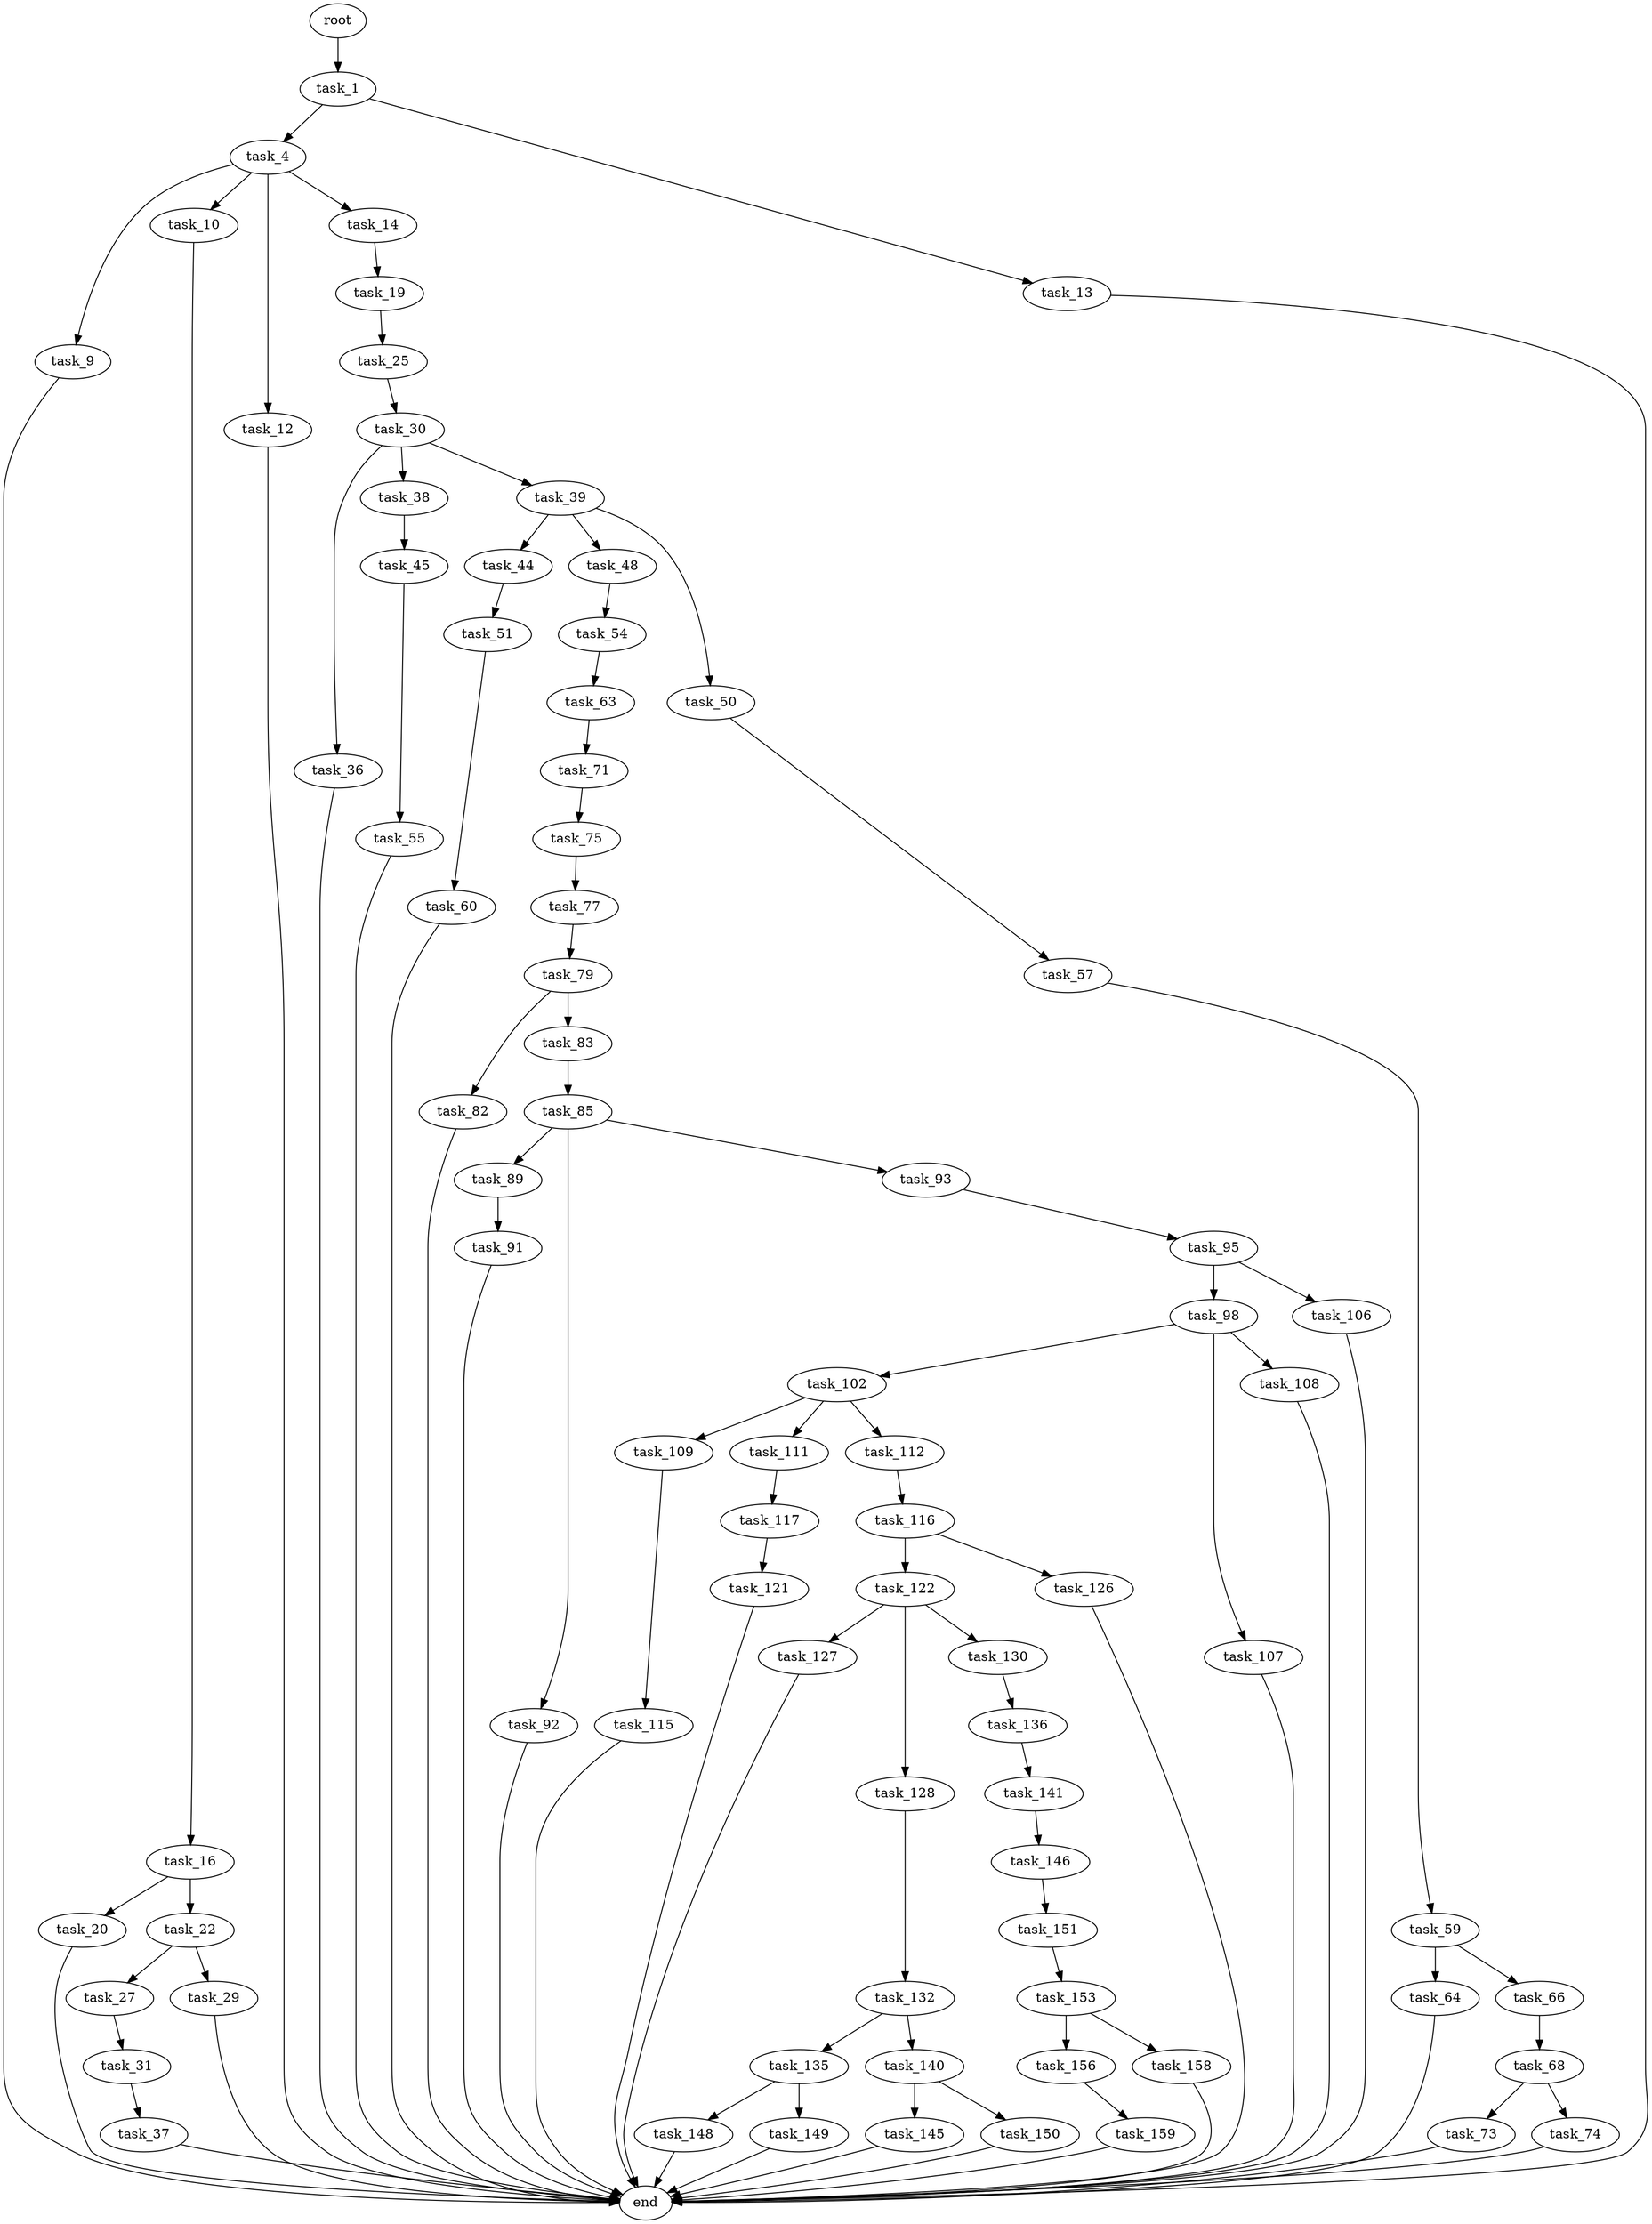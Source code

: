 digraph G {
  root [size="0.000000"];
  task_1 [size="368293445632.000000"];
  task_4 [size="41395481340.000000"];
  task_13 [size="28376651362.000000"];
  task_9 [size="28991029248.000000"];
  task_10 [size="106542838788.000000"];
  task_12 [size="4598882216.000000"];
  task_14 [size="41062766076.000000"];
  end [size="0.000000"];
  task_16 [size="37596564434.000000"];
  task_19 [size="98499439440.000000"];
  task_20 [size="231928233984.000000"];
  task_22 [size="14032270761.000000"];
  task_25 [size="841417752916.000000"];
  task_27 [size="782757789696.000000"];
  task_29 [size="25552542341.000000"];
  task_30 [size="62169099676.000000"];
  task_31 [size="8589934592.000000"];
  task_36 [size="17945488586.000000"];
  task_38 [size="231928233984.000000"];
  task_39 [size="2839067393.000000"];
  task_37 [size="1138482167.000000"];
  task_45 [size="1073741824000.000000"];
  task_44 [size="1033660417954.000000"];
  task_48 [size="2295182415.000000"];
  task_50 [size="782757789696.000000"];
  task_51 [size="231928233984.000000"];
  task_55 [size="2053670425.000000"];
  task_54 [size="7120961736.000000"];
  task_57 [size="858152582.000000"];
  task_60 [size="782757789696.000000"];
  task_63 [size="18336350500.000000"];
  task_59 [size="1078208372.000000"];
  task_64 [size="261564841337.000000"];
  task_66 [size="756282292688.000000"];
  task_71 [size="7492679440.000000"];
  task_68 [size="12804567389.000000"];
  task_73 [size="1389946739061.000000"];
  task_74 [size="18291308665.000000"];
  task_75 [size="10083646080.000000"];
  task_77 [size="268351572684.000000"];
  task_79 [size="6018049062.000000"];
  task_82 [size="702014514.000000"];
  task_83 [size="231928233984.000000"];
  task_85 [size="299607286564.000000"];
  task_89 [size="4915323144.000000"];
  task_92 [size="124281408996.000000"];
  task_93 [size="549755813888.000000"];
  task_91 [size="782757789696.000000"];
  task_95 [size="368293445632.000000"];
  task_98 [size="14890713699.000000"];
  task_106 [size="990126130811.000000"];
  task_102 [size="286535684812.000000"];
  task_107 [size="19107471358.000000"];
  task_108 [size="119951646384.000000"];
  task_109 [size="31234544004.000000"];
  task_111 [size="450744857407.000000"];
  task_112 [size="3769054300.000000"];
  task_115 [size="16506794602.000000"];
  task_117 [size="176390287512.000000"];
  task_116 [size="291573014982.000000"];
  task_122 [size="26468270604.000000"];
  task_126 [size="68719476736.000000"];
  task_121 [size="52354655550.000000"];
  task_127 [size="99563029298.000000"];
  task_128 [size="1840438903.000000"];
  task_130 [size="26120932688.000000"];
  task_132 [size="20226768328.000000"];
  task_136 [size="538694255831.000000"];
  task_135 [size="1073741824000.000000"];
  task_140 [size="782757789696.000000"];
  task_148 [size="22327951062.000000"];
  task_149 [size="557993294798.000000"];
  task_141 [size="782757789696.000000"];
  task_145 [size="203082222493.000000"];
  task_150 [size="231928233984.000000"];
  task_146 [size="8589934592.000000"];
  task_151 [size="995370904.000000"];
  task_153 [size="368293445632.000000"];
  task_156 [size="134217728000.000000"];
  task_158 [size="194777577161.000000"];
  task_159 [size="18767860570.000000"];

  root -> task_1 [size="1.000000"];
  task_1 -> task_4 [size="411041792.000000"];
  task_1 -> task_13 [size="411041792.000000"];
  task_4 -> task_9 [size="134217728.000000"];
  task_4 -> task_10 [size="134217728.000000"];
  task_4 -> task_12 [size="134217728.000000"];
  task_4 -> task_14 [size="134217728.000000"];
  task_13 -> end [size="1.000000"];
  task_9 -> end [size="1.000000"];
  task_10 -> task_16 [size="75497472.000000"];
  task_12 -> end [size="1.000000"];
  task_14 -> task_19 [size="134217728.000000"];
  task_16 -> task_20 [size="33554432.000000"];
  task_16 -> task_22 [size="33554432.000000"];
  task_19 -> task_25 [size="134217728.000000"];
  task_20 -> end [size="1.000000"];
  task_22 -> task_27 [size="679477248.000000"];
  task_22 -> task_29 [size="679477248.000000"];
  task_25 -> task_30 [size="536870912.000000"];
  task_27 -> task_31 [size="679477248.000000"];
  task_29 -> end [size="1.000000"];
  task_30 -> task_36 [size="209715200.000000"];
  task_30 -> task_38 [size="209715200.000000"];
  task_30 -> task_39 [size="209715200.000000"];
  task_31 -> task_37 [size="33554432.000000"];
  task_36 -> end [size="1.000000"];
  task_38 -> task_45 [size="301989888.000000"];
  task_39 -> task_44 [size="134217728.000000"];
  task_39 -> task_48 [size="134217728.000000"];
  task_39 -> task_50 [size="134217728.000000"];
  task_37 -> end [size="1.000000"];
  task_45 -> task_55 [size="838860800.000000"];
  task_44 -> task_51 [size="679477248.000000"];
  task_48 -> task_54 [size="134217728.000000"];
  task_50 -> task_57 [size="679477248.000000"];
  task_51 -> task_60 [size="301989888.000000"];
  task_55 -> end [size="1.000000"];
  task_54 -> task_63 [size="301989888.000000"];
  task_57 -> task_59 [size="33554432.000000"];
  task_60 -> end [size="1.000000"];
  task_63 -> task_71 [size="33554432.000000"];
  task_59 -> task_64 [size="33554432.000000"];
  task_59 -> task_66 [size="33554432.000000"];
  task_64 -> end [size="1.000000"];
  task_66 -> task_68 [size="536870912.000000"];
  task_71 -> task_75 [size="134217728.000000"];
  task_68 -> task_73 [size="209715200.000000"];
  task_68 -> task_74 [size="209715200.000000"];
  task_73 -> end [size="1.000000"];
  task_74 -> end [size="1.000000"];
  task_75 -> task_77 [size="411041792.000000"];
  task_77 -> task_79 [size="536870912.000000"];
  task_79 -> task_82 [size="301989888.000000"];
  task_79 -> task_83 [size="301989888.000000"];
  task_82 -> end [size="1.000000"];
  task_83 -> task_85 [size="301989888.000000"];
  task_85 -> task_89 [size="411041792.000000"];
  task_85 -> task_92 [size="411041792.000000"];
  task_85 -> task_93 [size="411041792.000000"];
  task_89 -> task_91 [size="209715200.000000"];
  task_92 -> end [size="1.000000"];
  task_93 -> task_95 [size="536870912.000000"];
  task_91 -> end [size="1.000000"];
  task_95 -> task_98 [size="411041792.000000"];
  task_95 -> task_106 [size="411041792.000000"];
  task_98 -> task_102 [size="301989888.000000"];
  task_98 -> task_107 [size="301989888.000000"];
  task_98 -> task_108 [size="301989888.000000"];
  task_106 -> end [size="1.000000"];
  task_102 -> task_109 [size="536870912.000000"];
  task_102 -> task_111 [size="536870912.000000"];
  task_102 -> task_112 [size="536870912.000000"];
  task_107 -> end [size="1.000000"];
  task_108 -> end [size="1.000000"];
  task_109 -> task_115 [size="679477248.000000"];
  task_111 -> task_117 [size="411041792.000000"];
  task_112 -> task_116 [size="134217728.000000"];
  task_115 -> end [size="1.000000"];
  task_117 -> task_121 [size="209715200.000000"];
  task_116 -> task_122 [size="411041792.000000"];
  task_116 -> task_126 [size="411041792.000000"];
  task_122 -> task_127 [size="33554432.000000"];
  task_122 -> task_128 [size="33554432.000000"];
  task_122 -> task_130 [size="33554432.000000"];
  task_126 -> end [size="1.000000"];
  task_121 -> end [size="1.000000"];
  task_127 -> end [size="1.000000"];
  task_128 -> task_132 [size="33554432.000000"];
  task_130 -> task_136 [size="679477248.000000"];
  task_132 -> task_135 [size="536870912.000000"];
  task_132 -> task_140 [size="536870912.000000"];
  task_136 -> task_141 [size="411041792.000000"];
  task_135 -> task_148 [size="838860800.000000"];
  task_135 -> task_149 [size="838860800.000000"];
  task_140 -> task_145 [size="679477248.000000"];
  task_140 -> task_150 [size="679477248.000000"];
  task_148 -> end [size="1.000000"];
  task_149 -> end [size="1.000000"];
  task_141 -> task_146 [size="679477248.000000"];
  task_145 -> end [size="1.000000"];
  task_150 -> end [size="1.000000"];
  task_146 -> task_151 [size="33554432.000000"];
  task_151 -> task_153 [size="75497472.000000"];
  task_153 -> task_156 [size="411041792.000000"];
  task_153 -> task_158 [size="411041792.000000"];
  task_156 -> task_159 [size="209715200.000000"];
  task_158 -> end [size="1.000000"];
  task_159 -> end [size="1.000000"];
}
